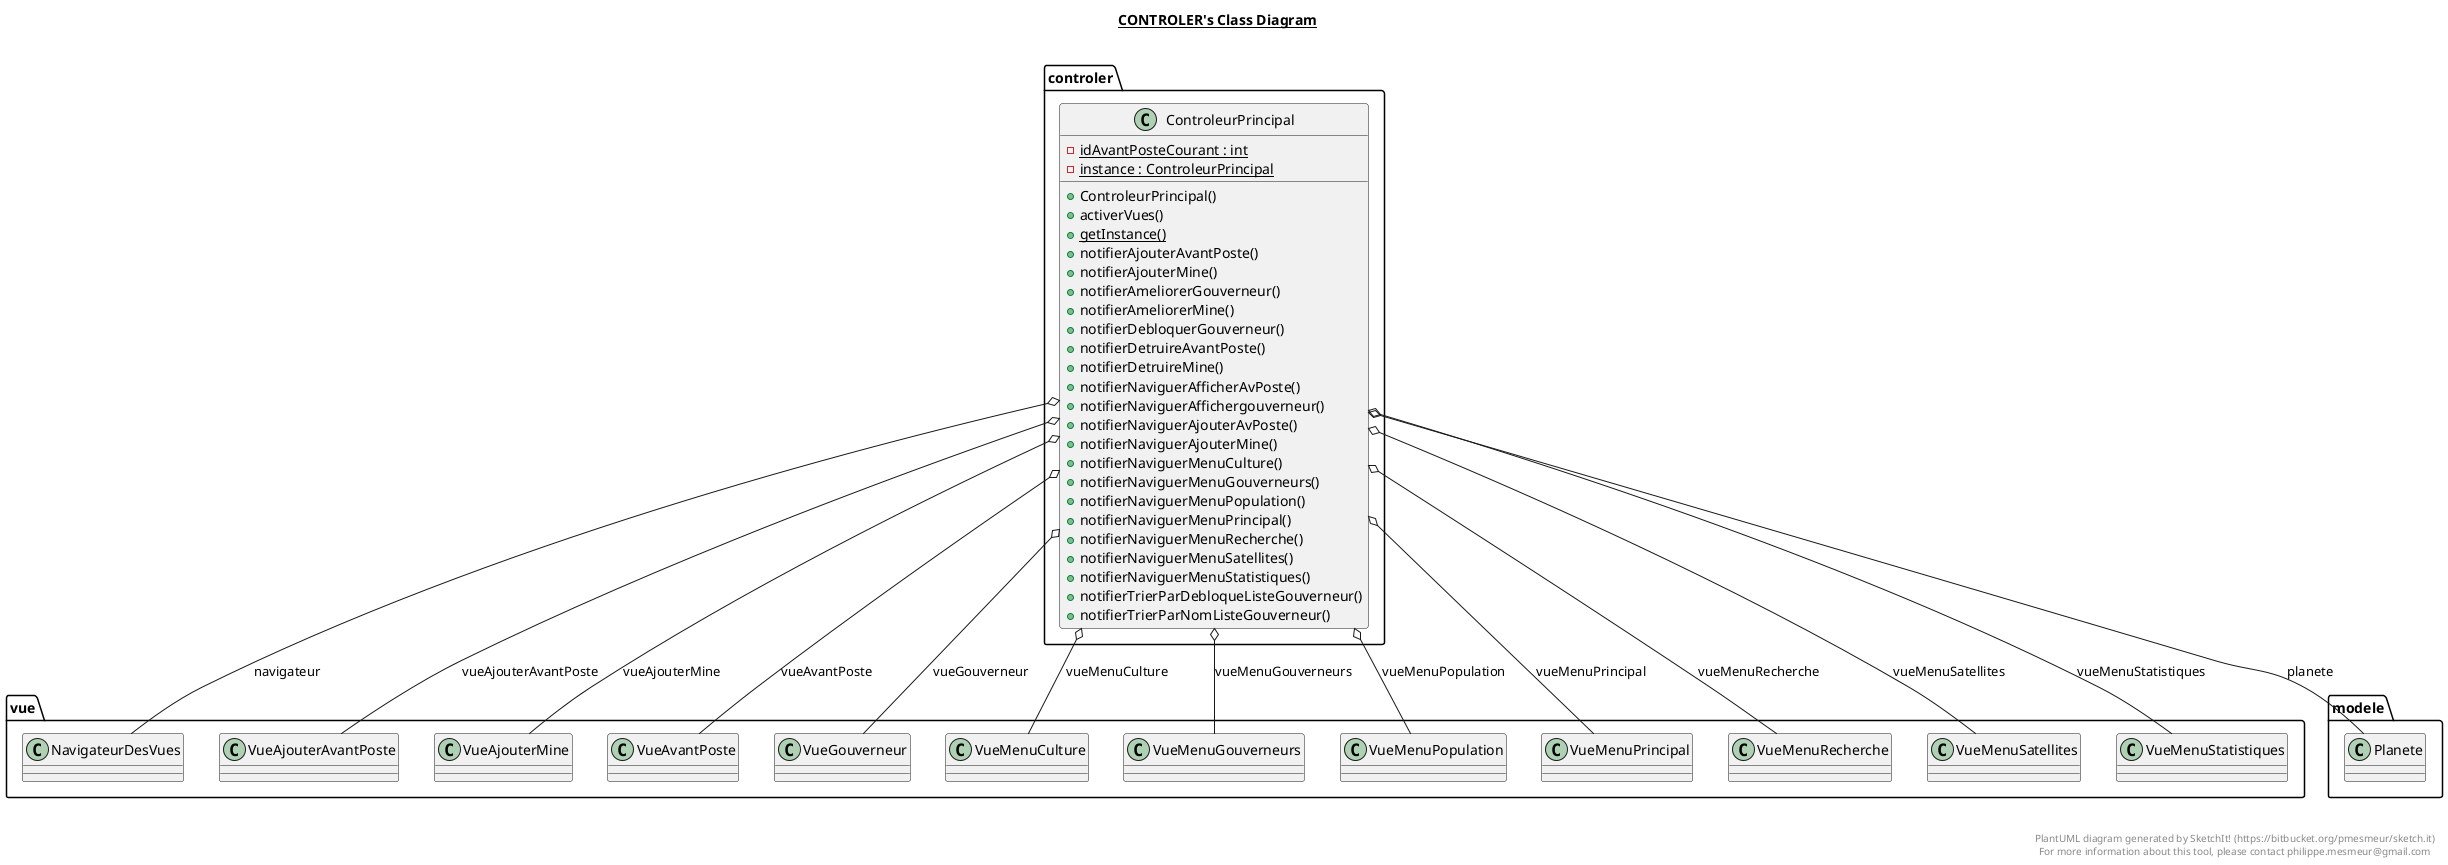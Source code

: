 @startuml

title __CONTROLER's Class Diagram__\n

  namespace controler {
    class controler.ControleurPrincipal {
        {static} - idAvantPosteCourant : int
        {static} - instance : ControleurPrincipal
        + ControleurPrincipal()
        + activerVues()
        {static} + getInstance()
        + notifierAjouterAvantPoste()
        + notifierAjouterMine()
        + notifierAmeliorerGouverneur()
        + notifierAmeliorerMine()
        + notifierDebloquerGouverneur()
        + notifierDetruireAvantPoste()
        + notifierDetruireMine()
        + notifierNaviguerAfficherAvPoste()
        + notifierNaviguerAffichergouverneur()
        + notifierNaviguerAjouterAvPoste()
        + notifierNaviguerAjouterMine()
        + notifierNaviguerMenuCulture()
        + notifierNaviguerMenuGouverneurs()
        + notifierNaviguerMenuPopulation()
        + notifierNaviguerMenuPrincipal()
        + notifierNaviguerMenuRecherche()
        + notifierNaviguerMenuSatellites()
        + notifierNaviguerMenuStatistiques()
        + notifierTrierParDebloqueListeGouverneur()
        + notifierTrierParNomListeGouverneur()
    }
  }
  

  controler.ControleurPrincipal o-- vue.NavigateurDesVues : navigateur
  controler.ControleurPrincipal o-- modele.Planete : planete
  controler.ControleurPrincipal o-- vue.VueAjouterAvantPoste : vueAjouterAvantPoste
  controler.ControleurPrincipal o-- vue.VueAjouterMine : vueAjouterMine
  controler.ControleurPrincipal o-- vue.VueAvantPoste : vueAvantPoste
  controler.ControleurPrincipal o-- vue.VueGouverneur : vueGouverneur
  controler.ControleurPrincipal o-- vue.VueMenuCulture : vueMenuCulture
  controler.ControleurPrincipal o-- vue.VueMenuGouverneurs : vueMenuGouverneurs
  controler.ControleurPrincipal o-- vue.VueMenuPopulation : vueMenuPopulation
  controler.ControleurPrincipal o-- vue.VueMenuPrincipal : vueMenuPrincipal
  controler.ControleurPrincipal o-- vue.VueMenuRecherche : vueMenuRecherche
  controler.ControleurPrincipal o-- vue.VueMenuSatellites : vueMenuSatellites
  controler.ControleurPrincipal o-- vue.VueMenuStatistiques : vueMenuStatistiques


right footer


PlantUML diagram generated by SketchIt! (https://bitbucket.org/pmesmeur/sketch.it)
For more information about this tool, please contact philippe.mesmeur@gmail.com
endfooter

@enduml
